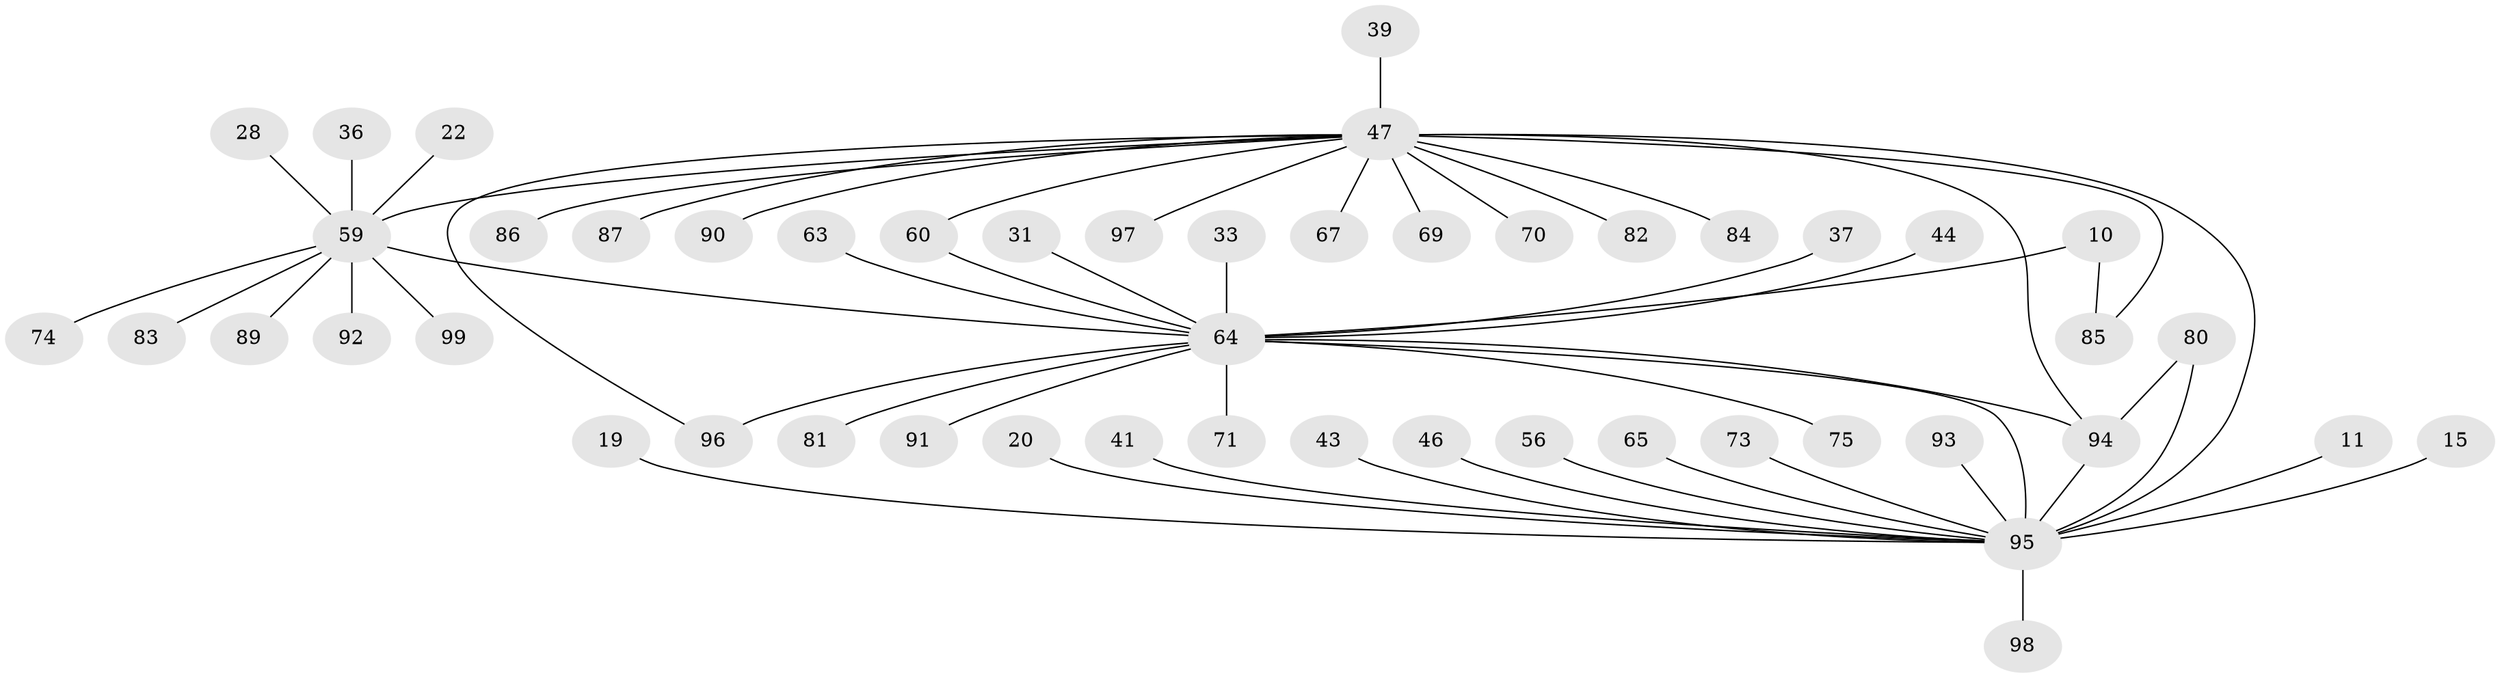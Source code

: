 // original degree distribution, {14: 0.010101010101010102, 6: 0.030303030303030304, 21: 0.010101010101010102, 15: 0.010101010101010102, 2: 0.1414141414141414, 9: 0.020202020202020204, 5: 0.050505050505050504, 7: 0.010101010101010102, 3: 0.16161616161616163, 1: 0.5252525252525253, 4: 0.030303030303030304}
// Generated by graph-tools (version 1.1) at 2025/48/03/09/25 04:48:49]
// undirected, 49 vertices, 55 edges
graph export_dot {
graph [start="1"]
  node [color=gray90,style=filled];
  10;
  11;
  15;
  19;
  20;
  22;
  28;
  31;
  33;
  36;
  37;
  39;
  41;
  43;
  44;
  46;
  47 [super="+9+27"];
  56;
  59 [super="+21+26+55+57+30"];
  60 [super="+34"];
  63;
  64 [super="+40+54"];
  65 [super="+50+58"];
  67;
  69;
  70;
  71;
  73 [super="+17"];
  74;
  75;
  80 [super="+25+49+53+78"];
  81;
  82;
  83;
  84;
  85 [super="+32+38"];
  86;
  87;
  89;
  90 [super="+72"];
  91;
  92 [super="+77"];
  93 [super="+66+79"];
  94 [super="+45+52+62"];
  95 [super="+8+88+61"];
  96 [super="+29"];
  97 [super="+76"];
  98;
  99;
  10 -- 85;
  10 -- 64 [weight=2];
  11 -- 95;
  15 -- 95;
  19 -- 95;
  20 -- 95;
  22 -- 59;
  28 -- 59;
  31 -- 64;
  33 -- 64;
  36 -- 59;
  37 -- 64;
  39 -- 47;
  41 -- 95;
  43 -- 95;
  44 -- 64;
  46 -- 95;
  47 -- 95 [weight=4];
  47 -- 67;
  47 -- 69;
  47 -- 70;
  47 -- 82;
  47 -- 84;
  47 -- 85;
  47 -- 86;
  47 -- 87;
  47 -- 90;
  47 -- 94 [weight=2];
  47 -- 96;
  47 -- 97;
  47 -- 59 [weight=4];
  47 -- 60;
  56 -- 95;
  59 -- 64 [weight=6];
  59 -- 99;
  59 -- 83 [weight=2];
  59 -- 74;
  59 -- 89;
  59 -- 92;
  60 -- 64;
  63 -- 64;
  64 -- 91;
  64 -- 71 [weight=2];
  64 -- 75;
  64 -- 81;
  64 -- 94;
  64 -- 96;
  64 -- 95 [weight=5];
  65 -- 95;
  73 -- 95;
  80 -- 94;
  80 -- 95;
  93 -- 95;
  94 -- 95;
  95 -- 98;
}
